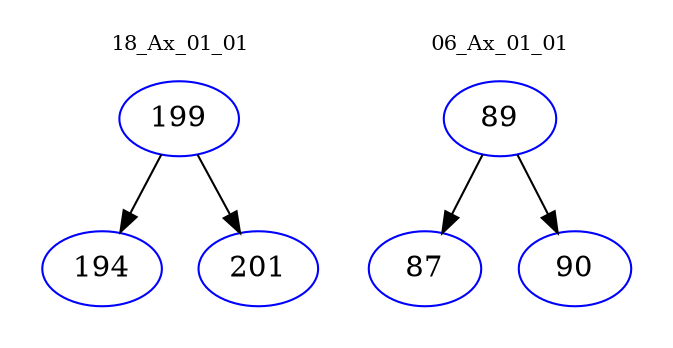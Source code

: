 digraph{
subgraph cluster_0 {
color = white
label = "18_Ax_01_01";
fontsize=10;
T0_199 [label="199", color="blue"]
T0_199 -> T0_194 [color="black"]
T0_194 [label="194", color="blue"]
T0_199 -> T0_201 [color="black"]
T0_201 [label="201", color="blue"]
}
subgraph cluster_1 {
color = white
label = "06_Ax_01_01";
fontsize=10;
T1_89 [label="89", color="blue"]
T1_89 -> T1_87 [color="black"]
T1_87 [label="87", color="blue"]
T1_89 -> T1_90 [color="black"]
T1_90 [label="90", color="blue"]
}
}
